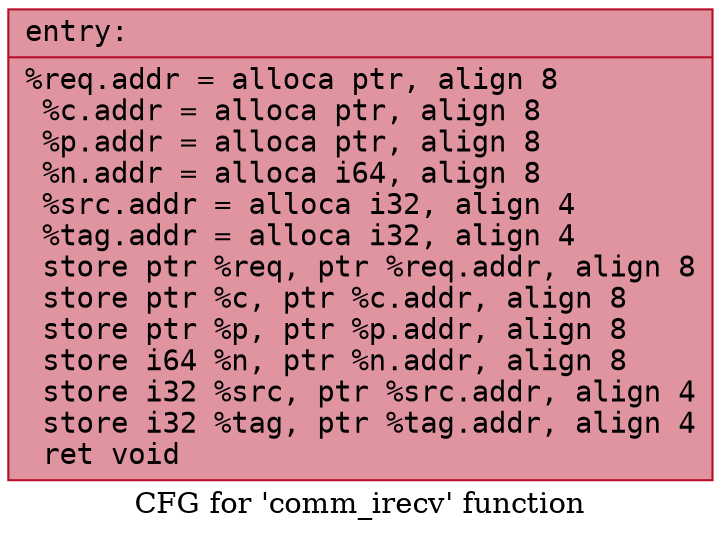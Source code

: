 digraph "CFG for 'comm_irecv' function" {
	label="CFG for 'comm_irecv' function";

	Node0x559aeb332b10 [shape=record,color="#b70d28ff", style=filled, fillcolor="#b70d2870" fontname="Courier",label="{entry:\l|  %req.addr = alloca ptr, align 8\l  %c.addr = alloca ptr, align 8\l  %p.addr = alloca ptr, align 8\l  %n.addr = alloca i64, align 8\l  %src.addr = alloca i32, align 4\l  %tag.addr = alloca i32, align 4\l  store ptr %req, ptr %req.addr, align 8\l  store ptr %c, ptr %c.addr, align 8\l  store ptr %p, ptr %p.addr, align 8\l  store i64 %n, ptr %n.addr, align 8\l  store i32 %src, ptr %src.addr, align 4\l  store i32 %tag, ptr %tag.addr, align 4\l  ret void\l}"];
}

